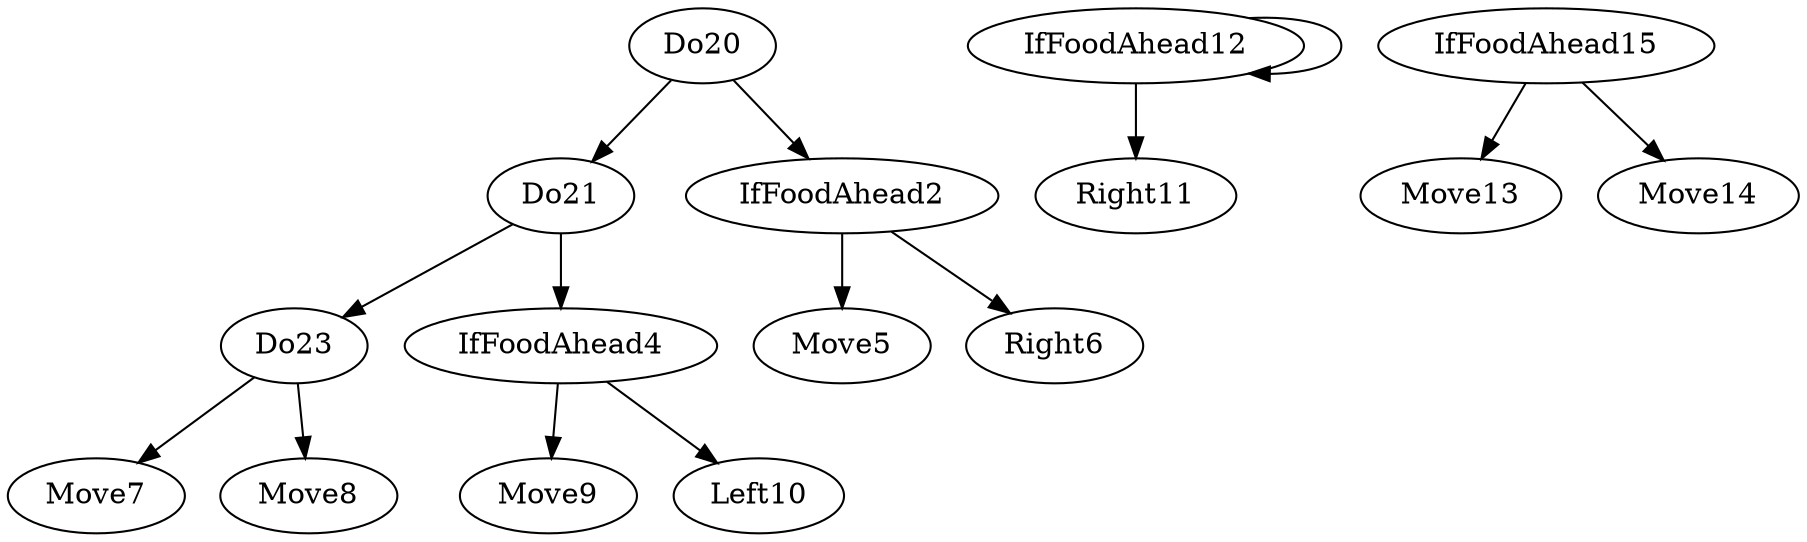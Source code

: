 digraph T {
	Do20 -> Do21;
	Do20 -> IfFoodAhead2;
	Do21 -> Do23;
	Do21 -> IfFoodAhead4;
	IfFoodAhead2 -> Move5;
	IfFoodAhead2 -> Right6;
	Do23 -> Move7;
	Do23 -> Move8;
	IfFoodAhead4 -> Move9;
	IfFoodAhead4 -> Left10;
	IfFoodAhead12 -> Right11;
	IfFoodAhead12 -> IfFoodAhead12;
	IfFoodAhead15 -> Move13;
	IfFoodAhead15 -> Move14;
}
